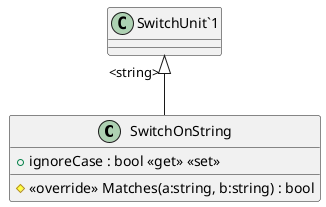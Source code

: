 @startuml
class SwitchOnString {
    + ignoreCase : bool <<get>> <<set>>
    # <<override>> Matches(a:string, b:string) : bool
}
"SwitchUnit`1" "<string>" <|-- SwitchOnString
@enduml
